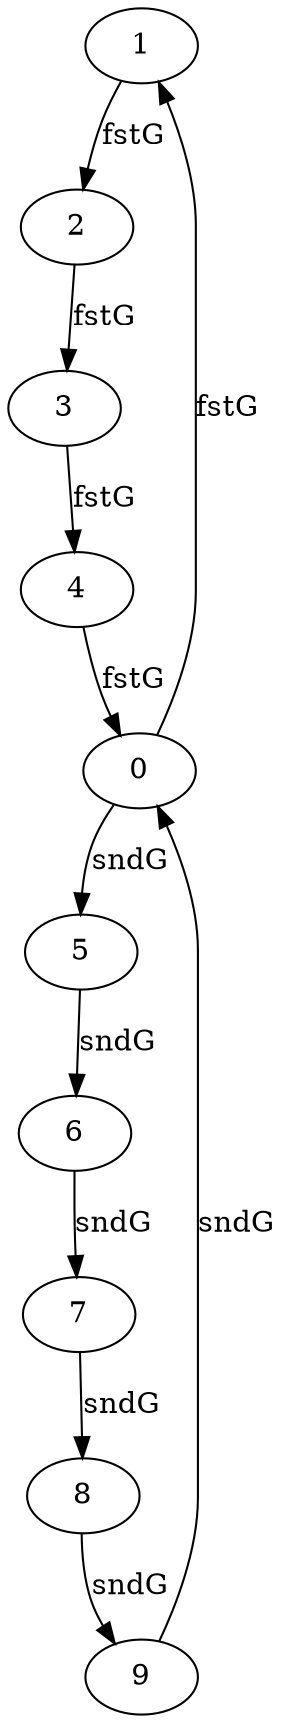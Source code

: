 digraph  {
1;
2;
3;
4;
0;
5;
6;
7;
8;
9;
1 -> 2 [key=0, label=fstG];
2 -> 3 [key=0, label=fstG];
3 -> 4 [key=0, label=fstG];
4 -> 0 [key=0, label=fstG];
0 -> 1 [key=0, label=fstG];
0 -> 5 [key=0, label=sndG];
5 -> 6 [key=0, label=sndG];
6 -> 7 [key=0, label=sndG];
7 -> 8 [key=0, label=sndG];
8 -> 9 [key=0, label=sndG];
9 -> 0 [key=0, label=sndG];
}
